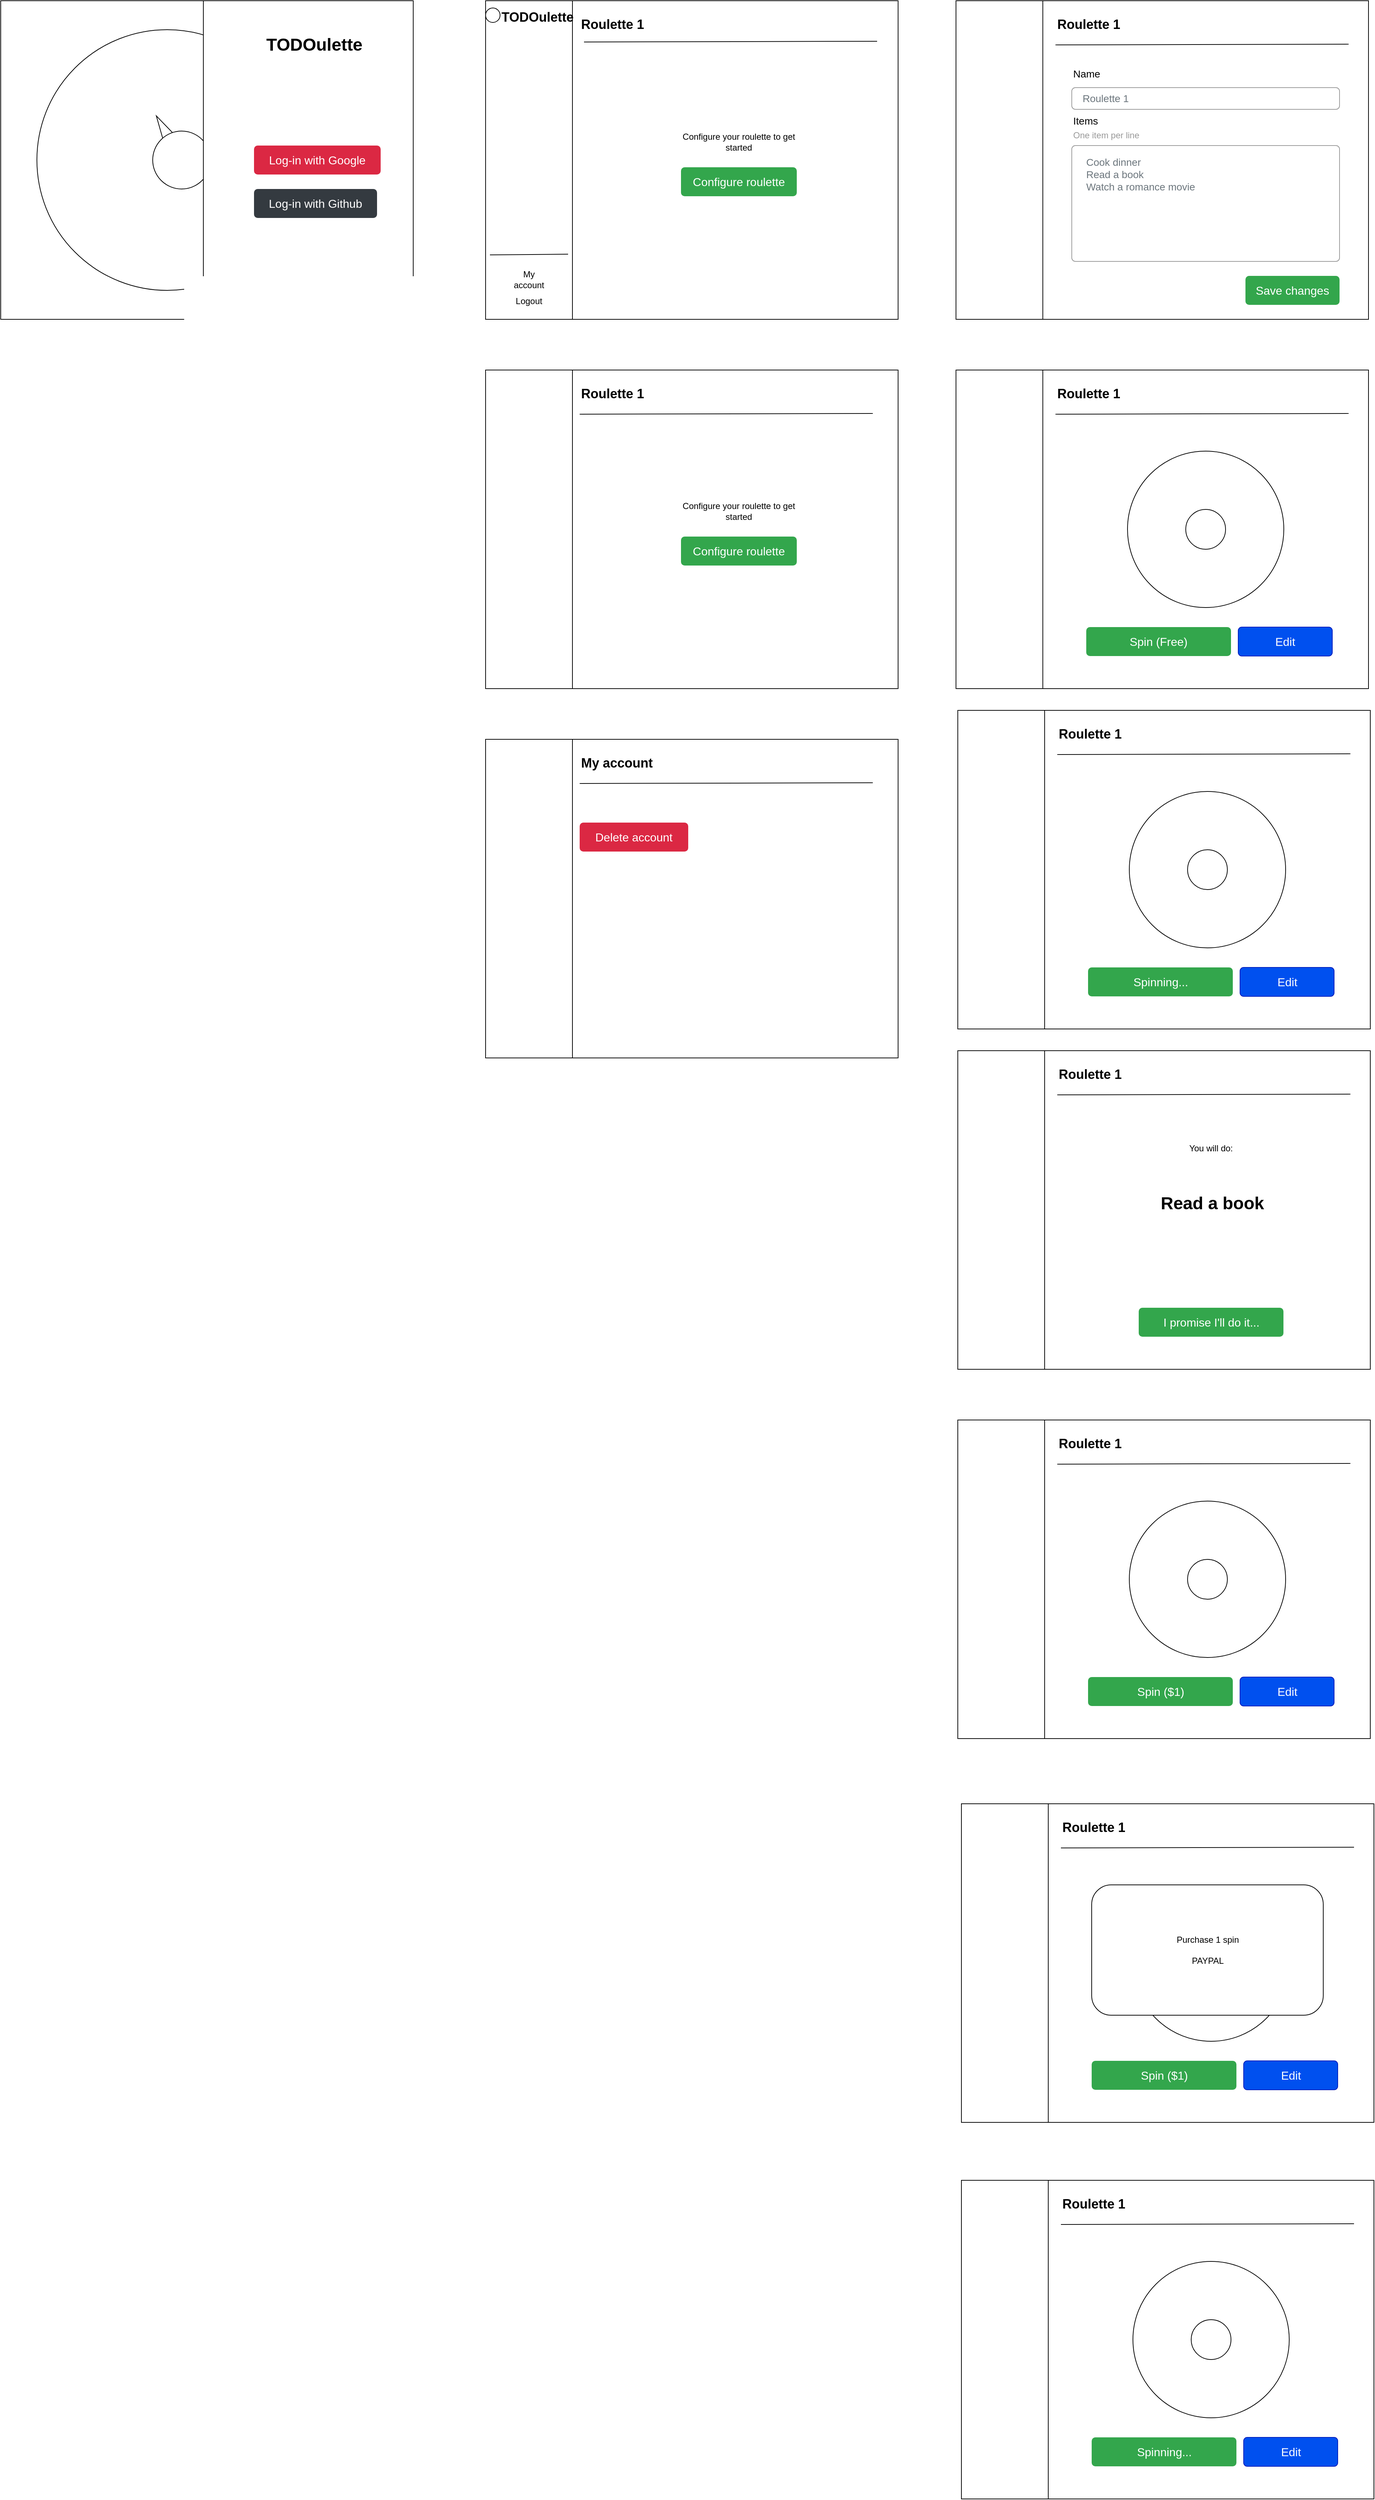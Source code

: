 <mxfile version="27.0.9">
  <diagram id="_kltjX0dZ1afKoBh7RQo" name="Version 1">
    <mxGraphModel dx="2907" dy="1823" grid="1" gridSize="10" guides="1" tooltips="1" connect="1" arrows="1" fold="1" page="1" pageScale="1" pageWidth="850" pageHeight="1100" math="0" shadow="0">
      <root>
        <mxCell id="0" />
        <mxCell id="1" parent="0" />
        <mxCell id="xZkq6OMs5n-9DprCI7Dk-1" value="" style="rounded=0;whiteSpace=wrap;html=1;" parent="1" vertex="1">
          <mxGeometry x="90" y="20" width="570" height="440" as="geometry" />
        </mxCell>
        <mxCell id="rR4SrOsn7YcrLf4KnVZ0-2" value="" style="rounded=0;whiteSpace=wrap;html=1;" parent="1" vertex="1">
          <mxGeometry x="90" y="20" width="280" height="440" as="geometry" />
        </mxCell>
        <mxCell id="rR4SrOsn7YcrLf4KnVZ0-4" value="" style="ellipse;whiteSpace=wrap;html=1;aspect=fixed;" parent="1" vertex="1">
          <mxGeometry x="140" y="60" width="360" height="360" as="geometry" />
        </mxCell>
        <mxCell id="rR4SrOsn7YcrLf4KnVZ0-7" value="" style="triangle;whiteSpace=wrap;html=1;rotation=-120;" parent="1" vertex="1">
          <mxGeometry x="290" y="190" width="60" height="30" as="geometry" />
        </mxCell>
        <mxCell id="rR4SrOsn7YcrLf4KnVZ0-6" value="" style="ellipse;whiteSpace=wrap;html=1;aspect=fixed;" parent="1" vertex="1">
          <mxGeometry x="300" y="200" width="80" height="80" as="geometry" />
        </mxCell>
        <mxCell id="rR4SrOsn7YcrLf4KnVZ0-5" value="" style="rounded=0;whiteSpace=wrap;html=1;" parent="1" vertex="1">
          <mxGeometry x="370" y="20" width="290" height="440" as="geometry" />
        </mxCell>
        <mxCell id="rR4SrOsn7YcrLf4KnVZ0-1" value="Log-in with Google" style="html=1;shadow=0;dashed=0;shape=mxgraph.bootstrap.rrect;rSize=5;strokeColor=none;strokeWidth=1;fillColor=#DB2843;fontColor=#FFFFFF;whiteSpace=wrap;align=center;verticalAlign=middle;spacingLeft=0;fontStyle=0;fontSize=16;spacing=5;" parent="1" vertex="1">
          <mxGeometry x="440" y="220" width="175" height="40" as="geometry" />
        </mxCell>
        <mxCell id="rR4SrOsn7YcrLf4KnVZ0-3" value="Log-in with Github" style="html=1;shadow=0;dashed=0;shape=mxgraph.bootstrap.rrect;rSize=5;strokeColor=none;strokeWidth=1;fillColor=#343A40;fontColor=#ffffff;whiteSpace=wrap;align=center;verticalAlign=middle;spacingLeft=0;fontStyle=0;fontSize=16;spacing=5;" parent="1" vertex="1">
          <mxGeometry x="440" y="280" width="170" height="40" as="geometry" />
        </mxCell>
        <mxCell id="rR4SrOsn7YcrLf4KnVZ0-8" value="&lt;h1 style=&quot;margin-top: 0px;&quot;&gt;TODOulette&lt;/h1&gt;" style="text;html=1;whiteSpace=wrap;overflow=hidden;rounded=0;" parent="1" vertex="1">
          <mxGeometry x="455" y="60" width="140" height="40" as="geometry" />
        </mxCell>
        <mxCell id="RsYt-immf06iiw5ztlk2-2" value="" style="rounded=0;whiteSpace=wrap;html=1;" parent="1" vertex="1">
          <mxGeometry x="760" y="20" width="570" height="440" as="geometry" />
        </mxCell>
        <mxCell id="RsYt-immf06iiw5ztlk2-3" value="" style="rounded=0;whiteSpace=wrap;html=1;" parent="1" vertex="1">
          <mxGeometry x="760" y="20" width="120" height="440" as="geometry" />
        </mxCell>
        <mxCell id="RsYt-immf06iiw5ztlk2-4" value="&lt;h1 style=&quot;margin-top: 0px;&quot;&gt;&lt;font style=&quot;font-size: 18px;&quot;&gt;TODOulette&lt;/font&gt;&lt;/h1&gt;" style="text;html=1;whiteSpace=wrap;overflow=hidden;rounded=0;" parent="1" vertex="1">
          <mxGeometry x="780" y="20" width="140" height="40" as="geometry" />
        </mxCell>
        <mxCell id="RsYt-immf06iiw5ztlk2-5" value="Configure roulette" style="html=1;shadow=0;dashed=0;shape=mxgraph.bootstrap.rrect;rSize=5;strokeColor=none;strokeWidth=1;fillColor=#33A64C;fontColor=#FFFFFF;whiteSpace=wrap;align=center;verticalAlign=middle;spacingLeft=0;fontStyle=0;fontSize=16;spacing=5;" parent="1" vertex="1">
          <mxGeometry x="1030" y="250" width="160" height="40" as="geometry" />
        </mxCell>
        <mxCell id="mvWhSziDv5Osz0h54IR4-1" value="Configure your roulette to get started" style="text;html=1;align=center;verticalAlign=middle;whiteSpace=wrap;rounded=0;" parent="1" vertex="1">
          <mxGeometry x="1020" y="200" width="180" height="30" as="geometry" />
        </mxCell>
        <mxCell id="mvWhSziDv5Osz0h54IR4-3" value="Logout" style="text;html=1;align=center;verticalAlign=middle;whiteSpace=wrap;rounded=0;" parent="1" vertex="1">
          <mxGeometry x="790" y="420" width="60" height="30" as="geometry" />
        </mxCell>
        <mxCell id="mvWhSziDv5Osz0h54IR4-9" value="" style="rounded=0;whiteSpace=wrap;html=1;" parent="1" vertex="1">
          <mxGeometry x="760" y="530" width="570" height="440" as="geometry" />
        </mxCell>
        <mxCell id="mvWhSziDv5Osz0h54IR4-10" value="" style="rounded=0;whiteSpace=wrap;html=1;" parent="1" vertex="1">
          <mxGeometry x="760" y="530" width="120" height="440" as="geometry" />
        </mxCell>
        <mxCell id="mvWhSziDv5Osz0h54IR4-12" value="Configure roulette" style="html=1;shadow=0;dashed=0;shape=mxgraph.bootstrap.rrect;rSize=5;strokeColor=none;strokeWidth=1;fillColor=#33A64C;fontColor=#FFFFFF;whiteSpace=wrap;align=center;verticalAlign=middle;spacingLeft=0;fontStyle=0;fontSize=16;spacing=5;" parent="1" vertex="1">
          <mxGeometry x="1030" y="760" width="160" height="40" as="geometry" />
        </mxCell>
        <mxCell id="mvWhSziDv5Osz0h54IR4-13" value="Configure your roulette to get started" style="text;html=1;align=center;verticalAlign=middle;whiteSpace=wrap;rounded=0;" parent="1" vertex="1">
          <mxGeometry x="1020" y="710" width="180" height="30" as="geometry" />
        </mxCell>
        <mxCell id="mvWhSziDv5Osz0h54IR4-20" value="My account" style="text;html=1;align=center;verticalAlign=middle;whiteSpace=wrap;rounded=0;" parent="1" vertex="1">
          <mxGeometry x="790" y="390" width="60" height="30" as="geometry" />
        </mxCell>
        <mxCell id="mvWhSziDv5Osz0h54IR4-21" value="" style="rounded=0;whiteSpace=wrap;html=1;" parent="1" vertex="1">
          <mxGeometry x="1410" y="20" width="570" height="440" as="geometry" />
        </mxCell>
        <mxCell id="mvWhSziDv5Osz0h54IR4-22" value="" style="rounded=0;whiteSpace=wrap;html=1;" parent="1" vertex="1">
          <mxGeometry x="1410" y="20" width="120" height="440" as="geometry" />
        </mxCell>
        <mxCell id="mvWhSziDv5Osz0h54IR4-24" value="Save changes" style="html=1;shadow=0;dashed=0;shape=mxgraph.bootstrap.rrect;rSize=5;strokeColor=none;strokeWidth=1;fillColor=#33A64C;fontColor=#FFFFFF;whiteSpace=wrap;align=center;verticalAlign=middle;spacingLeft=0;fontStyle=0;fontSize=16;spacing=5;" parent="1" vertex="1">
          <mxGeometry x="1810" y="400" width="130" height="40" as="geometry" />
        </mxCell>
        <mxCell id="mvWhSziDv5Osz0h54IR4-32" value="Name" style="fillColor=none;strokeColor=none;align=left;fontSize=14;" parent="1" vertex="1">
          <mxGeometry x="1570" y="100" width="260" height="40" as="geometry" />
        </mxCell>
        <mxCell id="mvWhSziDv5Osz0h54IR4-33" value="Roulette 1" style="html=1;shadow=0;dashed=0;shape=mxgraph.bootstrap.rrect;rSize=5;fillColor=none;strokeColor=#999999;align=left;spacing=15;fontSize=14;fontColor=#6C767D;" parent="1" vertex="1">
          <mxGeometry x="1570" y="140" width="370" height="30" as="geometry" />
        </mxCell>
        <mxCell id="mvWhSziDv5Osz0h54IR4-34" value="One item per line" style="fillColor=none;strokeColor=none;align=left;spacing=2;fontSize=12;fontColor=#999999;" parent="1" vertex="1">
          <mxGeometry x="1570" y="190" width="260" height="30" as="geometry" />
        </mxCell>
        <mxCell id="mvWhSziDv5Osz0h54IR4-37" value="Cook dinner&lt;div&gt;Read a book&lt;/div&gt;&lt;div&gt;Watch a romance movie&lt;/div&gt;" style="html=1;shadow=0;dashed=0;shape=mxgraph.bootstrap.rrect;rSize=5;strokeColor=#999999;strokeWidth=1;fillColor=#FFFFFF;fontColor=#6C767D;whiteSpace=wrap;align=left;verticalAlign=top;spacingLeft=10;fontSize=14;spacing=10;" parent="1" vertex="1">
          <mxGeometry x="1570" y="220" width="370" height="160" as="geometry" />
        </mxCell>
        <mxCell id="mvWhSziDv5Osz0h54IR4-38" value="Items" style="fillColor=none;strokeColor=none;align=left;fontSize=14;" parent="1" vertex="1">
          <mxGeometry x="1570" y="165" width="50" height="40" as="geometry" />
        </mxCell>
        <mxCell id="mvWhSziDv5Osz0h54IR4-39" value="" style="rounded=0;whiteSpace=wrap;html=1;" parent="1" vertex="1">
          <mxGeometry x="1410" y="530" width="570" height="440" as="geometry" />
        </mxCell>
        <mxCell id="mvWhSziDv5Osz0h54IR4-40" value="" style="rounded=0;whiteSpace=wrap;html=1;" parent="1" vertex="1">
          <mxGeometry x="1410" y="530" width="120" height="440" as="geometry" />
        </mxCell>
        <mxCell id="mvWhSziDv5Osz0h54IR4-42" value="Edit" style="html=1;shadow=0;dashed=0;shape=mxgraph.bootstrap.rrect;rSize=5;strokeColor=#001DBC;strokeWidth=1;fillColor=#0050ef;whiteSpace=wrap;align=center;verticalAlign=middle;spacingLeft=0;fontStyle=0;fontSize=16;spacing=5;fontColor=#ffffff;" parent="1" vertex="1">
          <mxGeometry x="1800" y="885" width="130" height="40" as="geometry" />
        </mxCell>
        <mxCell id="mvWhSziDv5Osz0h54IR4-58" value="" style="ellipse;whiteSpace=wrap;html=1;aspect=fixed;" parent="1" vertex="1">
          <mxGeometry x="1647" y="642" width="216" height="216" as="geometry" />
        </mxCell>
        <mxCell id="mvWhSziDv5Osz0h54IR4-59" value="Spin (Free)" style="html=1;shadow=0;dashed=0;shape=mxgraph.bootstrap.rrect;rSize=5;strokeColor=none;strokeWidth=1;fillColor=#33A64C;fontColor=#FFFFFF;whiteSpace=wrap;align=center;verticalAlign=middle;spacingLeft=0;fontStyle=0;fontSize=16;spacing=5;" parent="1" vertex="1">
          <mxGeometry x="1590" y="885" width="200" height="40" as="geometry" />
        </mxCell>
        <mxCell id="mvWhSziDv5Osz0h54IR4-60" value="" style="ellipse;whiteSpace=wrap;html=1;aspect=fixed;" parent="1" vertex="1">
          <mxGeometry x="1727.5" y="722.5" width="55" height="55" as="geometry" />
        </mxCell>
        <mxCell id="mvWhSziDv5Osz0h54IR4-77" value="&lt;h1 style=&quot;margin-top: 0px;&quot;&gt;&lt;font style=&quot;font-size: 18px;&quot;&gt;&lt;font style=&quot;&quot;&gt;Roulette &lt;/font&gt;1&lt;/font&gt;&lt;/h1&gt;" style="text;html=1;whiteSpace=wrap;overflow=hidden;rounded=0;" parent="1" vertex="1">
          <mxGeometry x="890" y="30" width="180" height="40" as="geometry" />
        </mxCell>
        <mxCell id="mvWhSziDv5Osz0h54IR4-78" value="&lt;h1 style=&quot;margin-top: 0px;&quot;&gt;&lt;font style=&quot;font-size: 18px;&quot;&gt;&lt;font style=&quot;&quot;&gt;Roulette &lt;/font&gt;1&lt;/font&gt;&lt;/h1&gt;" style="text;html=1;whiteSpace=wrap;overflow=hidden;rounded=0;" parent="1" vertex="1">
          <mxGeometry x="1547.5" y="30" width="180" height="40" as="geometry" />
        </mxCell>
        <mxCell id="mvWhSziDv5Osz0h54IR4-79" value="&lt;h1 style=&quot;margin-top: 0px;&quot;&gt;&lt;font style=&quot;font-size: 18px;&quot;&gt;&lt;font style=&quot;&quot;&gt;Roulette &lt;/font&gt;1&lt;/font&gt;&lt;/h1&gt;" style="text;html=1;whiteSpace=wrap;overflow=hidden;rounded=0;" parent="1" vertex="1">
          <mxGeometry x="890" y="540" width="180" height="40" as="geometry" />
        </mxCell>
        <mxCell id="mvWhSziDv5Osz0h54IR4-80" value="&lt;h1 style=&quot;margin-top: 0px;&quot;&gt;&lt;font style=&quot;font-size: 18px;&quot;&gt;&lt;font style=&quot;&quot;&gt;Roulette &lt;/font&gt;1&lt;/font&gt;&lt;/h1&gt;" style="text;html=1;whiteSpace=wrap;overflow=hidden;rounded=0;" parent="1" vertex="1">
          <mxGeometry x="1547.5" y="540" width="180" height="40" as="geometry" />
        </mxCell>
        <mxCell id="mvWhSziDv5Osz0h54IR4-82" value="" style="ellipse;whiteSpace=wrap;html=1;aspect=fixed;" parent="1" vertex="1">
          <mxGeometry x="760" y="30" width="20" height="20" as="geometry" />
        </mxCell>
        <mxCell id="mvWhSziDv5Osz0h54IR4-83" value="" style="endArrow=none;html=1;rounded=0;" parent="1" edge="1">
          <mxGeometry width="50" height="50" relative="1" as="geometry">
            <mxPoint x="896" y="77" as="sourcePoint" />
            <mxPoint x="1301" y="76" as="targetPoint" />
          </mxGeometry>
        </mxCell>
        <mxCell id="mvWhSziDv5Osz0h54IR4-85" value="" style="endArrow=none;html=1;rounded=0;" parent="1" edge="1">
          <mxGeometry width="50" height="50" relative="1" as="geometry">
            <mxPoint x="766" y="371" as="sourcePoint" />
            <mxPoint x="874" y="370" as="targetPoint" />
          </mxGeometry>
        </mxCell>
        <mxCell id="mvWhSziDv5Osz0h54IR4-86" value="" style="endArrow=none;html=1;rounded=0;" parent="1" edge="1">
          <mxGeometry width="50" height="50" relative="1" as="geometry">
            <mxPoint x="1547.5" y="81" as="sourcePoint" />
            <mxPoint x="1952.5" y="80" as="targetPoint" />
          </mxGeometry>
        </mxCell>
        <mxCell id="mvWhSziDv5Osz0h54IR4-87" value="" style="endArrow=none;html=1;rounded=0;" parent="1" edge="1">
          <mxGeometry width="50" height="50" relative="1" as="geometry">
            <mxPoint x="890" y="591" as="sourcePoint" />
            <mxPoint x="1295" y="590" as="targetPoint" />
          </mxGeometry>
        </mxCell>
        <mxCell id="mvWhSziDv5Osz0h54IR4-88" value="" style="endArrow=none;html=1;rounded=0;" parent="1" edge="1">
          <mxGeometry width="50" height="50" relative="1" as="geometry">
            <mxPoint x="1547.5" y="591" as="sourcePoint" />
            <mxPoint x="1952.5" y="590" as="targetPoint" />
          </mxGeometry>
        </mxCell>
        <mxCell id="mvWhSziDv5Osz0h54IR4-89" value="" style="rounded=0;whiteSpace=wrap;html=1;" parent="1" vertex="1">
          <mxGeometry x="760" y="1040" width="570" height="440" as="geometry" />
        </mxCell>
        <mxCell id="mvWhSziDv5Osz0h54IR4-90" value="" style="rounded=0;whiteSpace=wrap;html=1;" parent="1" vertex="1">
          <mxGeometry x="760" y="1040" width="120" height="440" as="geometry" />
        </mxCell>
        <mxCell id="mvWhSziDv5Osz0h54IR4-93" value="&lt;h1 style=&quot;margin-top: 0px;&quot;&gt;&lt;span style=&quot;font-size: 18px;&quot;&gt;My account&lt;/span&gt;&lt;/h1&gt;" style="text;html=1;whiteSpace=wrap;overflow=hidden;rounded=0;" parent="1" vertex="1">
          <mxGeometry x="890" y="1050" width="180" height="40" as="geometry" />
        </mxCell>
        <mxCell id="mvWhSziDv5Osz0h54IR4-94" value="" style="endArrow=none;html=1;rounded=0;" parent="1" edge="1">
          <mxGeometry width="50" height="50" relative="1" as="geometry">
            <mxPoint x="890" y="1101" as="sourcePoint" />
            <mxPoint x="1295" y="1100" as="targetPoint" />
          </mxGeometry>
        </mxCell>
        <mxCell id="mvWhSziDv5Osz0h54IR4-103" value="" style="rounded=0;whiteSpace=wrap;html=1;" parent="1" vertex="1">
          <mxGeometry x="1412.5" y="1470" width="570" height="440" as="geometry" />
        </mxCell>
        <mxCell id="mvWhSziDv5Osz0h54IR4-104" value="" style="rounded=0;whiteSpace=wrap;html=1;" parent="1" vertex="1">
          <mxGeometry x="1412.5" y="1470" width="120" height="440" as="geometry" />
        </mxCell>
        <mxCell id="mvWhSziDv5Osz0h54IR4-107" value="I promise I&#39;ll do it..." style="html=1;shadow=0;dashed=0;shape=mxgraph.bootstrap.rrect;rSize=5;strokeColor=none;strokeWidth=1;fillColor=#33A64C;fontColor=#FFFFFF;whiteSpace=wrap;align=center;verticalAlign=middle;spacingLeft=0;fontStyle=0;fontSize=16;spacing=5;" parent="1" vertex="1">
          <mxGeometry x="1662.5" y="1825" width="200" height="40" as="geometry" />
        </mxCell>
        <mxCell id="mvWhSziDv5Osz0h54IR4-109" value="&lt;h1 style=&quot;margin-top: 0px;&quot;&gt;&lt;font style=&quot;font-size: 18px;&quot;&gt;&lt;font style=&quot;&quot;&gt;Roulette &lt;/font&gt;1&lt;/font&gt;&lt;/h1&gt;" style="text;html=1;whiteSpace=wrap;overflow=hidden;rounded=0;" parent="1" vertex="1">
          <mxGeometry x="1550" y="1480" width="180" height="40" as="geometry" />
        </mxCell>
        <mxCell id="mvWhSziDv5Osz0h54IR4-110" value="" style="endArrow=none;html=1;rounded=0;" parent="1" edge="1">
          <mxGeometry width="50" height="50" relative="1" as="geometry">
            <mxPoint x="1550" y="1531" as="sourcePoint" />
            <mxPoint x="1955" y="1530" as="targetPoint" />
          </mxGeometry>
        </mxCell>
        <mxCell id="mvWhSziDv5Osz0h54IR4-111" value="You will do:" style="text;html=1;align=center;verticalAlign=middle;whiteSpace=wrap;rounded=0;" parent="1" vertex="1">
          <mxGeometry x="1709" y="1590" width="107" height="30" as="geometry" />
        </mxCell>
        <mxCell id="mvWhSziDv5Osz0h54IR4-112" value="&lt;h1 style=&quot;margin-top: 0px;&quot;&gt;Read a book&lt;/h1&gt;" style="text;html=1;whiteSpace=wrap;overflow=hidden;rounded=0;" parent="1" vertex="1">
          <mxGeometry x="1690.5" y="1660" width="147" height="70" as="geometry" />
        </mxCell>
        <mxCell id="mvWhSziDv5Osz0h54IR4-114" value="" style="rounded=0;whiteSpace=wrap;html=1;" parent="1" vertex="1">
          <mxGeometry x="1412.5" y="1980" width="570" height="440" as="geometry" />
        </mxCell>
        <mxCell id="mvWhSziDv5Osz0h54IR4-115" value="" style="rounded=0;whiteSpace=wrap;html=1;" parent="1" vertex="1">
          <mxGeometry x="1412.5" y="1980" width="120" height="440" as="geometry" />
        </mxCell>
        <mxCell id="mvWhSziDv5Osz0h54IR4-116" value="Edit" style="html=1;shadow=0;dashed=0;shape=mxgraph.bootstrap.rrect;rSize=5;strokeColor=#001DBC;strokeWidth=1;fillColor=#0050ef;whiteSpace=wrap;align=center;verticalAlign=middle;spacingLeft=0;fontStyle=0;fontSize=16;spacing=5;fontColor=#ffffff;" parent="1" vertex="1">
          <mxGeometry x="1802.5" y="2335" width="130" height="40" as="geometry" />
        </mxCell>
        <mxCell id="mvWhSziDv5Osz0h54IR4-117" value="" style="ellipse;whiteSpace=wrap;html=1;aspect=fixed;" parent="1" vertex="1">
          <mxGeometry x="1649.5" y="2092" width="216" height="216" as="geometry" />
        </mxCell>
        <mxCell id="mvWhSziDv5Osz0h54IR4-118" value="Spin ($1)" style="html=1;shadow=0;dashed=0;shape=mxgraph.bootstrap.rrect;rSize=5;strokeColor=none;strokeWidth=1;fillColor=#33A64C;fontColor=#FFFFFF;whiteSpace=wrap;align=center;verticalAlign=middle;spacingLeft=0;fontStyle=0;fontSize=16;spacing=5;" parent="1" vertex="1">
          <mxGeometry x="1592.5" y="2335" width="200" height="40" as="geometry" />
        </mxCell>
        <mxCell id="mvWhSziDv5Osz0h54IR4-119" value="" style="ellipse;whiteSpace=wrap;html=1;aspect=fixed;" parent="1" vertex="1">
          <mxGeometry x="1730" y="2172.5" width="55" height="55" as="geometry" />
        </mxCell>
        <mxCell id="mvWhSziDv5Osz0h54IR4-120" value="&lt;h1 style=&quot;margin-top: 0px;&quot;&gt;&lt;font style=&quot;font-size: 18px;&quot;&gt;&lt;font style=&quot;&quot;&gt;Roulette &lt;/font&gt;1&lt;/font&gt;&lt;/h1&gt;" style="text;html=1;whiteSpace=wrap;overflow=hidden;rounded=0;" parent="1" vertex="1">
          <mxGeometry x="1550" y="1990" width="180" height="40" as="geometry" />
        </mxCell>
        <mxCell id="mvWhSziDv5Osz0h54IR4-121" value="" style="endArrow=none;html=1;rounded=0;" parent="1" edge="1">
          <mxGeometry width="50" height="50" relative="1" as="geometry">
            <mxPoint x="1550" y="2041" as="sourcePoint" />
            <mxPoint x="1955" y="2040" as="targetPoint" />
          </mxGeometry>
        </mxCell>
        <mxCell id="mvWhSziDv5Osz0h54IR4-122" value="Delete account" style="html=1;shadow=0;dashed=0;shape=mxgraph.bootstrap.rrect;rSize=5;strokeColor=none;strokeWidth=1;fillColor=#DB2843;fontColor=#FFFFFF;whiteSpace=wrap;align=center;verticalAlign=middle;spacingLeft=0;fontStyle=0;fontSize=16;spacing=5;" parent="1" vertex="1">
          <mxGeometry x="890" y="1155" width="150" height="40" as="geometry" />
        </mxCell>
        <mxCell id="mvWhSziDv5Osz0h54IR4-163" value="" style="rounded=0;whiteSpace=wrap;html=1;" parent="1" vertex="1">
          <mxGeometry x="1417.5" y="2510" width="570" height="440" as="geometry" />
        </mxCell>
        <mxCell id="mvWhSziDv5Osz0h54IR4-164" value="" style="rounded=0;whiteSpace=wrap;html=1;" parent="1" vertex="1">
          <mxGeometry x="1417.5" y="2510" width="120" height="440" as="geometry" />
        </mxCell>
        <mxCell id="mvWhSziDv5Osz0h54IR4-165" value="Edit" style="html=1;shadow=0;dashed=0;shape=mxgraph.bootstrap.rrect;rSize=5;strokeColor=#001DBC;strokeWidth=1;fillColor=#0050ef;whiteSpace=wrap;align=center;verticalAlign=middle;spacingLeft=0;fontStyle=0;fontSize=16;spacing=5;fontColor=#ffffff;" parent="1" vertex="1">
          <mxGeometry x="1807.5" y="2865" width="130" height="40" as="geometry" />
        </mxCell>
        <mxCell id="mvWhSziDv5Osz0h54IR4-166" value="" style="ellipse;whiteSpace=wrap;html=1;aspect=fixed;" parent="1" vertex="1">
          <mxGeometry x="1654.5" y="2622" width="216" height="216" as="geometry" />
        </mxCell>
        <mxCell id="mvWhSziDv5Osz0h54IR4-167" value="Spin ($1)" style="html=1;shadow=0;dashed=0;shape=mxgraph.bootstrap.rrect;rSize=5;strokeColor=none;strokeWidth=1;fillColor=#33A64C;fontColor=#FFFFFF;whiteSpace=wrap;align=center;verticalAlign=middle;spacingLeft=0;fontStyle=0;fontSize=16;spacing=5;" parent="1" vertex="1">
          <mxGeometry x="1597.5" y="2865" width="200" height="40" as="geometry" />
        </mxCell>
        <mxCell id="mvWhSziDv5Osz0h54IR4-168" value="" style="ellipse;whiteSpace=wrap;html=1;aspect=fixed;" parent="1" vertex="1">
          <mxGeometry x="1735" y="2702.5" width="55" height="55" as="geometry" />
        </mxCell>
        <mxCell id="mvWhSziDv5Osz0h54IR4-169" value="&lt;h1 style=&quot;margin-top: 0px;&quot;&gt;&lt;font style=&quot;font-size: 18px;&quot;&gt;&lt;font style=&quot;&quot;&gt;Roulette &lt;/font&gt;1&lt;/font&gt;&lt;/h1&gt;" style="text;html=1;whiteSpace=wrap;overflow=hidden;rounded=0;" parent="1" vertex="1">
          <mxGeometry x="1555" y="2520" width="180" height="40" as="geometry" />
        </mxCell>
        <mxCell id="mvWhSziDv5Osz0h54IR4-170" value="" style="endArrow=none;html=1;rounded=0;" parent="1" edge="1">
          <mxGeometry width="50" height="50" relative="1" as="geometry">
            <mxPoint x="1555" y="2571" as="sourcePoint" />
            <mxPoint x="1960" y="2570" as="targetPoint" />
          </mxGeometry>
        </mxCell>
        <mxCell id="mvWhSziDv5Osz0h54IR4-174" value="Purchase 1 spin&lt;div&gt;&lt;br&gt;&lt;/div&gt;&lt;div&gt;PAYPAL&lt;/div&gt;" style="rounded=1;whiteSpace=wrap;html=1;" parent="1" vertex="1">
          <mxGeometry x="1597.5" y="2622" width="320" height="180" as="geometry" />
        </mxCell>
        <mxCell id="mvWhSziDv5Osz0h54IR4-175" value="" style="rounded=0;whiteSpace=wrap;html=1;" parent="1" vertex="1">
          <mxGeometry x="1417.5" y="3030" width="570" height="440" as="geometry" />
        </mxCell>
        <mxCell id="mvWhSziDv5Osz0h54IR4-176" value="" style="rounded=0;whiteSpace=wrap;html=1;" parent="1" vertex="1">
          <mxGeometry x="1417.5" y="3030" width="120" height="440" as="geometry" />
        </mxCell>
        <mxCell id="mvWhSziDv5Osz0h54IR4-177" value="Edit" style="html=1;shadow=0;dashed=0;shape=mxgraph.bootstrap.rrect;rSize=5;strokeColor=#001DBC;strokeWidth=1;fillColor=#0050ef;whiteSpace=wrap;align=center;verticalAlign=middle;spacingLeft=0;fontStyle=0;fontSize=16;spacing=5;fontColor=#ffffff;" parent="1" vertex="1">
          <mxGeometry x="1807.5" y="3385" width="130" height="40" as="geometry" />
        </mxCell>
        <mxCell id="mvWhSziDv5Osz0h54IR4-178" value="" style="ellipse;whiteSpace=wrap;html=1;aspect=fixed;" parent="1" vertex="1">
          <mxGeometry x="1654.5" y="3142" width="216" height="216" as="geometry" />
        </mxCell>
        <mxCell id="mvWhSziDv5Osz0h54IR4-179" value="Spinning..." style="html=1;shadow=0;dashed=0;shape=mxgraph.bootstrap.rrect;rSize=5;strokeColor=none;strokeWidth=1;fillColor=#33A64C;fontColor=#FFFFFF;whiteSpace=wrap;align=center;verticalAlign=middle;spacingLeft=0;fontStyle=0;fontSize=16;spacing=5;" parent="1" vertex="1">
          <mxGeometry x="1597.5" y="3385" width="200" height="40" as="geometry" />
        </mxCell>
        <mxCell id="mvWhSziDv5Osz0h54IR4-180" value="" style="ellipse;whiteSpace=wrap;html=1;aspect=fixed;" parent="1" vertex="1">
          <mxGeometry x="1735" y="3222.5" width="55" height="55" as="geometry" />
        </mxCell>
        <mxCell id="mvWhSziDv5Osz0h54IR4-181" value="&lt;h1 style=&quot;margin-top: 0px;&quot;&gt;&lt;font style=&quot;font-size: 18px;&quot;&gt;&lt;font style=&quot;&quot;&gt;Roulette &lt;/font&gt;1&lt;/font&gt;&lt;/h1&gt;" style="text;html=1;whiteSpace=wrap;overflow=hidden;rounded=0;" parent="1" vertex="1">
          <mxGeometry x="1555" y="3040" width="180" height="40" as="geometry" />
        </mxCell>
        <mxCell id="mvWhSziDv5Osz0h54IR4-182" value="" style="endArrow=none;html=1;rounded=0;" parent="1" edge="1">
          <mxGeometry width="50" height="50" relative="1" as="geometry">
            <mxPoint x="1555" y="3091" as="sourcePoint" />
            <mxPoint x="1960" y="3090" as="targetPoint" />
          </mxGeometry>
        </mxCell>
        <mxCell id="RssXFwSzg0zAoP-7W2g_-1" value="" style="rounded=0;whiteSpace=wrap;html=1;" vertex="1" parent="1">
          <mxGeometry x="1412.5" y="1000" width="570" height="440" as="geometry" />
        </mxCell>
        <mxCell id="RssXFwSzg0zAoP-7W2g_-2" value="" style="rounded=0;whiteSpace=wrap;html=1;" vertex="1" parent="1">
          <mxGeometry x="1412.5" y="1000" width="120" height="440" as="geometry" />
        </mxCell>
        <mxCell id="RssXFwSzg0zAoP-7W2g_-3" value="Edit" style="html=1;shadow=0;dashed=0;shape=mxgraph.bootstrap.rrect;rSize=5;strokeColor=#001DBC;strokeWidth=1;fillColor=#0050ef;whiteSpace=wrap;align=center;verticalAlign=middle;spacingLeft=0;fontStyle=0;fontSize=16;spacing=5;fontColor=#ffffff;" vertex="1" parent="1">
          <mxGeometry x="1802.5" y="1355" width="130" height="40" as="geometry" />
        </mxCell>
        <mxCell id="RssXFwSzg0zAoP-7W2g_-4" value="" style="ellipse;whiteSpace=wrap;html=1;aspect=fixed;" vertex="1" parent="1">
          <mxGeometry x="1649.5" y="1112" width="216" height="216" as="geometry" />
        </mxCell>
        <mxCell id="RssXFwSzg0zAoP-7W2g_-5" value="Spinning..." style="html=1;shadow=0;dashed=0;shape=mxgraph.bootstrap.rrect;rSize=5;strokeColor=none;strokeWidth=1;fillColor=#33A64C;fontColor=#FFFFFF;whiteSpace=wrap;align=center;verticalAlign=middle;spacingLeft=0;fontStyle=0;fontSize=16;spacing=5;" vertex="1" parent="1">
          <mxGeometry x="1592.5" y="1355" width="200" height="40" as="geometry" />
        </mxCell>
        <mxCell id="RssXFwSzg0zAoP-7W2g_-6" value="" style="ellipse;whiteSpace=wrap;html=1;aspect=fixed;" vertex="1" parent="1">
          <mxGeometry x="1730" y="1192.5" width="55" height="55" as="geometry" />
        </mxCell>
        <mxCell id="RssXFwSzg0zAoP-7W2g_-7" value="&lt;h1 style=&quot;margin-top: 0px;&quot;&gt;&lt;font style=&quot;font-size: 18px;&quot;&gt;&lt;font style=&quot;&quot;&gt;Roulette &lt;/font&gt;1&lt;/font&gt;&lt;/h1&gt;" style="text;html=1;whiteSpace=wrap;overflow=hidden;rounded=0;" vertex="1" parent="1">
          <mxGeometry x="1550" y="1010" width="180" height="40" as="geometry" />
        </mxCell>
        <mxCell id="RssXFwSzg0zAoP-7W2g_-8" value="" style="endArrow=none;html=1;rounded=0;" edge="1" parent="1">
          <mxGeometry width="50" height="50" relative="1" as="geometry">
            <mxPoint x="1550" y="1061" as="sourcePoint" />
            <mxPoint x="1955" y="1060" as="targetPoint" />
          </mxGeometry>
        </mxCell>
      </root>
    </mxGraphModel>
  </diagram>
</mxfile>
